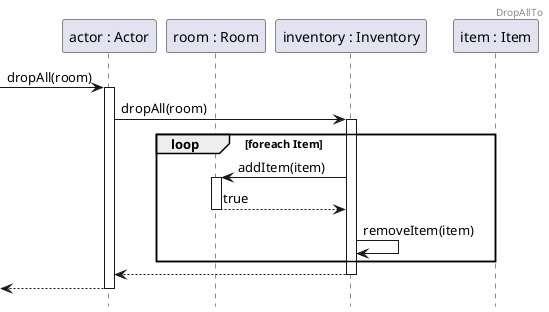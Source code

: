 @startuml DropAllTo
header DropAllTo
hide footbox
participant Actor as "actor : Actor"
participant Room as "room : Room"
participant Inventory as "inventory : Inventory"
participant Item as "item : Item"

-> Actor ++: dropAll(room)
Actor -> Inventory++: dropAll(room)
loop foreach Item
    Inventory -> Room++: addItem(item)
    return true
    Inventory -> Inventory : removeItem(item)
end

return
return
@enduml